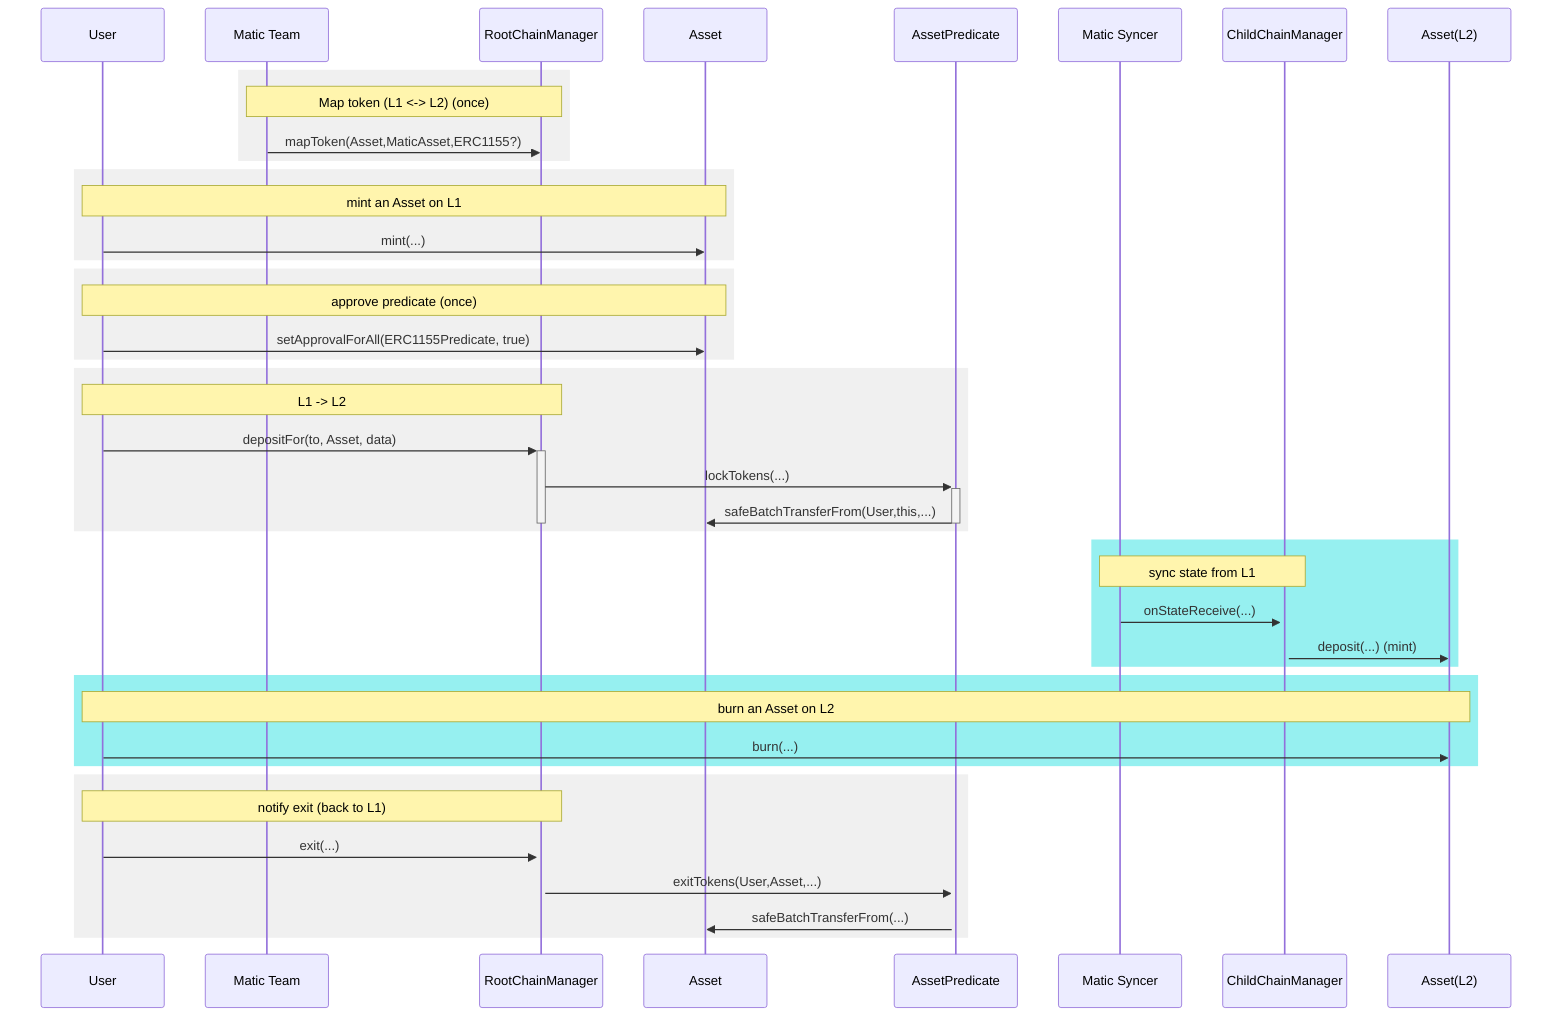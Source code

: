 sequenceDiagram
    participant User
    rect rgb(240, 240, 240)
        Note over Matic Team,RootChainManager: Map token (L1 <-> L2) (once)
        Matic Team->>RootChainManager:mapToken(Asset,MaticAsset,ERC1155?)
    end
    rect rgb(240, 240, 240)
        Note over User,Asset: mint an Asset on L1
        User->>Asset:mint(...)
    end
    rect rgb(240, 240, 240)
        Note over User,Asset: approve predicate (once)
        User->>Asset:setApprovalForAll(ERC1155Predicate, true)
    end
    rect rgb(240, 240, 240)
        Note over User,RootChainManager: L1 -> L2
        User->>+RootChainManager:depositFor(to, Asset, data)
        RootChainManager->>+AssetPredicate: lockTokens(...)
        AssetPredicate->>-Asset:safeBatchTransferFrom(User,this,...)
        deactivate RootChainManager
    end
    rect rgb(150, 240, 240)
        Note over Matic Syncer,ChildChainManager: sync state from L1
        Matic Syncer->>+ChildChainManager:onStateReceive(...)
        ChildChainManager->>Asset(L2): deposit(...) (mint)
    end
    rect rgb(150, 240, 240)
        Note over User,Asset(L2): burn an Asset on L2
        User->>Asset(L2):burn(...)
    end
    rect rgb(240, 240, 240)
        Note over User,RootChainManager: notify exit (back to L1)
        User->>+RootChainManager:exit(...)
        RootChainManager->>+AssetPredicate: exitTokens(User,Asset,...)
        AssetPredicate->>Asset: safeBatchTransferFrom(...)
    end